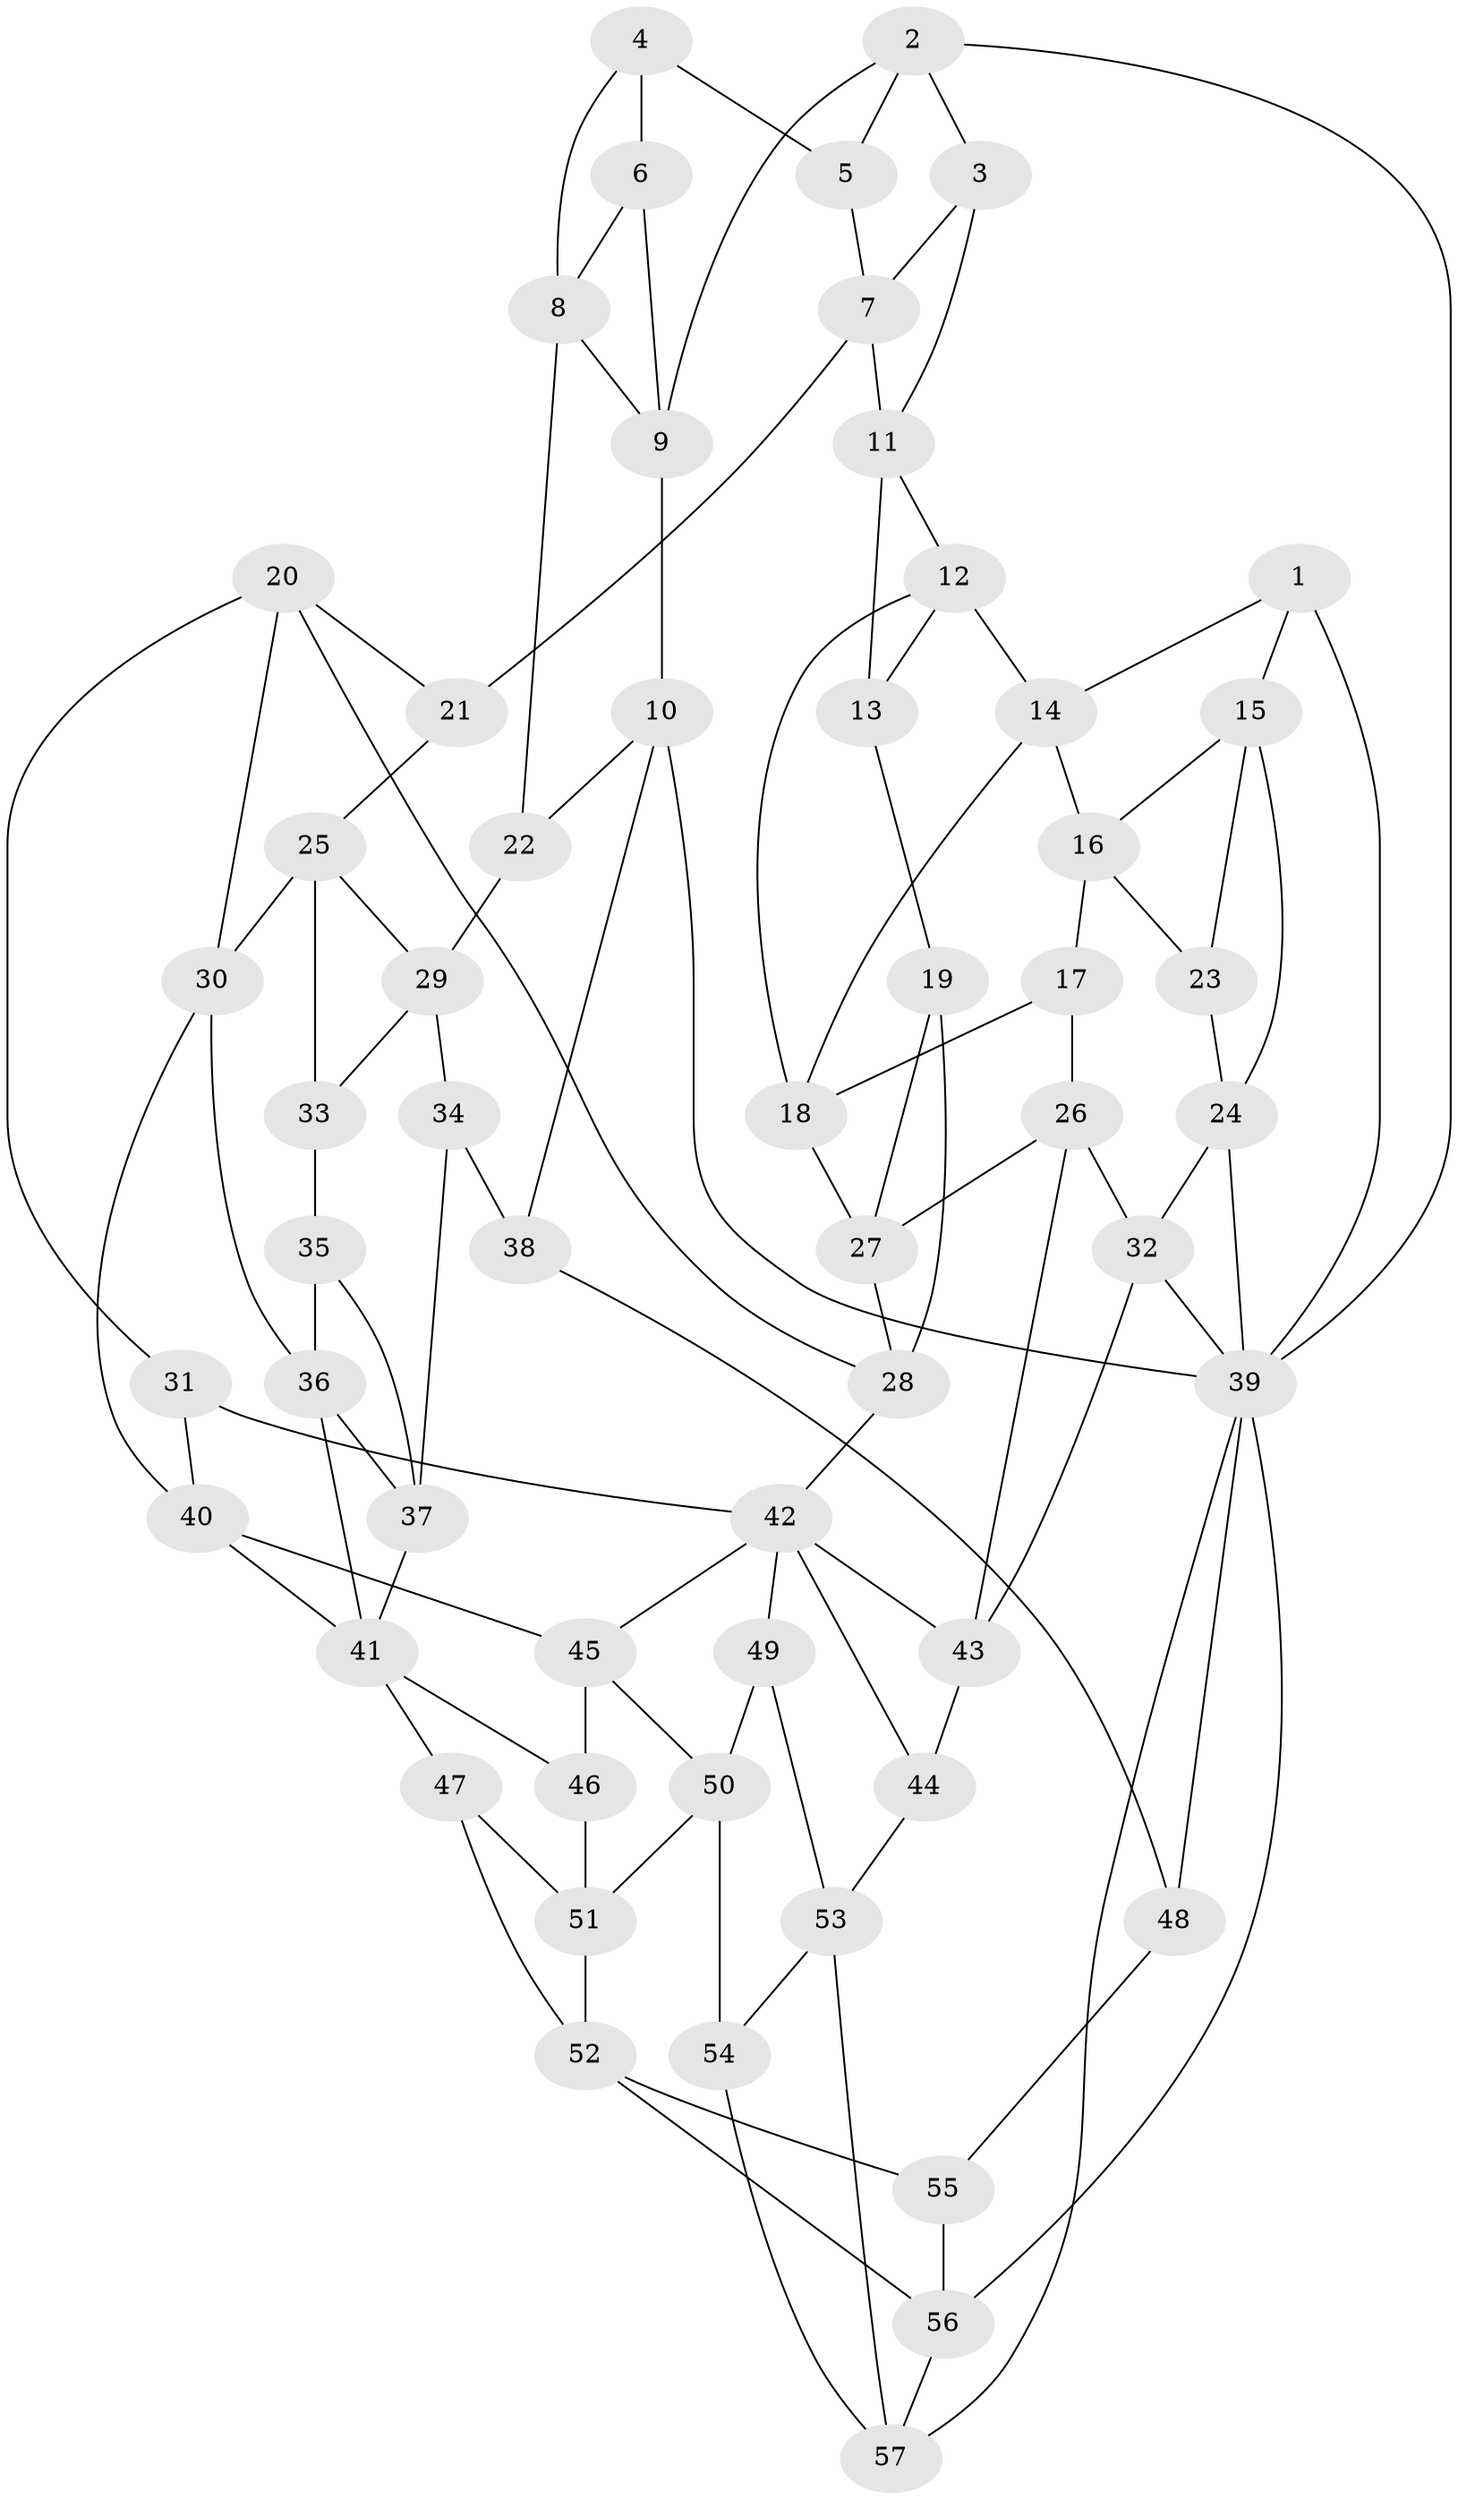 // original degree distribution, {3: 0.02631578947368421, 6: 0.21929824561403508, 5: 0.5350877192982456, 4: 0.21929824561403508}
// Generated by graph-tools (version 1.1) at 2025/27/03/09/25 03:27:13]
// undirected, 57 vertices, 106 edges
graph export_dot {
graph [start="1"]
  node [color=gray90,style=filled];
  1;
  2;
  3;
  4;
  5;
  6;
  7;
  8;
  9;
  10;
  11;
  12;
  13;
  14;
  15;
  16;
  17;
  18;
  19;
  20;
  21;
  22;
  23;
  24;
  25;
  26;
  27;
  28;
  29;
  30;
  31;
  32;
  33;
  34;
  35;
  36;
  37;
  38;
  39;
  40;
  41;
  42;
  43;
  44;
  45;
  46;
  47;
  48;
  49;
  50;
  51;
  52;
  53;
  54;
  55;
  56;
  57;
  1 -- 14 [weight=1.0];
  1 -- 15 [weight=1.0];
  1 -- 39 [weight=2.0];
  2 -- 3 [weight=1.0];
  2 -- 5 [weight=1.0];
  2 -- 9 [weight=1.0];
  2 -- 39 [weight=1.0];
  3 -- 7 [weight=1.0];
  3 -- 11 [weight=1.0];
  4 -- 5 [weight=1.0];
  4 -- 6 [weight=1.0];
  4 -- 8 [weight=1.0];
  5 -- 7 [weight=1.0];
  6 -- 8 [weight=1.0];
  6 -- 9 [weight=1.0];
  7 -- 11 [weight=1.0];
  7 -- 21 [weight=1.0];
  8 -- 9 [weight=1.0];
  8 -- 22 [weight=1.0];
  9 -- 10 [weight=1.0];
  10 -- 22 [weight=1.0];
  10 -- 38 [weight=1.0];
  10 -- 39 [weight=1.0];
  11 -- 12 [weight=1.0];
  11 -- 13 [weight=1.0];
  12 -- 13 [weight=1.0];
  12 -- 14 [weight=1.0];
  12 -- 18 [weight=1.0];
  13 -- 19 [weight=2.0];
  14 -- 16 [weight=1.0];
  14 -- 18 [weight=1.0];
  15 -- 16 [weight=1.0];
  15 -- 23 [weight=1.0];
  15 -- 24 [weight=1.0];
  16 -- 17 [weight=1.0];
  16 -- 23 [weight=1.0];
  17 -- 18 [weight=1.0];
  17 -- 26 [weight=1.0];
  18 -- 27 [weight=1.0];
  19 -- 27 [weight=1.0];
  19 -- 28 [weight=1.0];
  20 -- 21 [weight=1.0];
  20 -- 28 [weight=1.0];
  20 -- 30 [weight=1.0];
  20 -- 31 [weight=1.0];
  21 -- 25 [weight=1.0];
  22 -- 29 [weight=1.0];
  23 -- 24 [weight=1.0];
  24 -- 32 [weight=1.0];
  24 -- 39 [weight=1.0];
  25 -- 29 [weight=1.0];
  25 -- 30 [weight=1.0];
  25 -- 33 [weight=1.0];
  26 -- 27 [weight=1.0];
  26 -- 32 [weight=1.0];
  26 -- 43 [weight=1.0];
  27 -- 28 [weight=1.0];
  28 -- 42 [weight=1.0];
  29 -- 33 [weight=1.0];
  29 -- 34 [weight=1.0];
  30 -- 36 [weight=1.0];
  30 -- 40 [weight=1.0];
  31 -- 40 [weight=2.0];
  31 -- 42 [weight=1.0];
  32 -- 39 [weight=1.0];
  32 -- 43 [weight=1.0];
  33 -- 35 [weight=2.0];
  34 -- 37 [weight=1.0];
  34 -- 38 [weight=2.0];
  35 -- 36 [weight=1.0];
  35 -- 37 [weight=1.0];
  36 -- 37 [weight=1.0];
  36 -- 41 [weight=1.0];
  37 -- 41 [weight=1.0];
  38 -- 48 [weight=1.0];
  39 -- 48 [weight=1.0];
  39 -- 56 [weight=1.0];
  39 -- 57 [weight=1.0];
  40 -- 41 [weight=2.0];
  40 -- 45 [weight=1.0];
  41 -- 46 [weight=1.0];
  41 -- 47 [weight=1.0];
  42 -- 43 [weight=1.0];
  42 -- 44 [weight=1.0];
  42 -- 45 [weight=1.0];
  42 -- 49 [weight=1.0];
  43 -- 44 [weight=1.0];
  44 -- 53 [weight=1.0];
  45 -- 46 [weight=1.0];
  45 -- 50 [weight=1.0];
  46 -- 51 [weight=1.0];
  47 -- 51 [weight=1.0];
  47 -- 52 [weight=1.0];
  48 -- 55 [weight=2.0];
  49 -- 50 [weight=1.0];
  49 -- 53 [weight=1.0];
  50 -- 51 [weight=1.0];
  50 -- 54 [weight=1.0];
  51 -- 52 [weight=1.0];
  52 -- 55 [weight=1.0];
  52 -- 56 [weight=1.0];
  53 -- 54 [weight=1.0];
  53 -- 57 [weight=1.0];
  54 -- 57 [weight=1.0];
  55 -- 56 [weight=1.0];
  56 -- 57 [weight=1.0];
}
